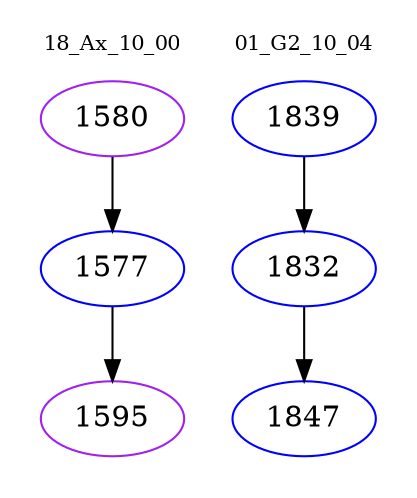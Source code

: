 digraph{
subgraph cluster_0 {
color = white
label = "18_Ax_10_00";
fontsize=10;
T0_1580 [label="1580", color="purple"]
T0_1580 -> T0_1577 [color="black"]
T0_1577 [label="1577", color="blue"]
T0_1577 -> T0_1595 [color="black"]
T0_1595 [label="1595", color="purple"]
}
subgraph cluster_1 {
color = white
label = "01_G2_10_04";
fontsize=10;
T1_1839 [label="1839", color="blue"]
T1_1839 -> T1_1832 [color="black"]
T1_1832 [label="1832", color="blue"]
T1_1832 -> T1_1847 [color="black"]
T1_1847 [label="1847", color="blue"]
}
}
